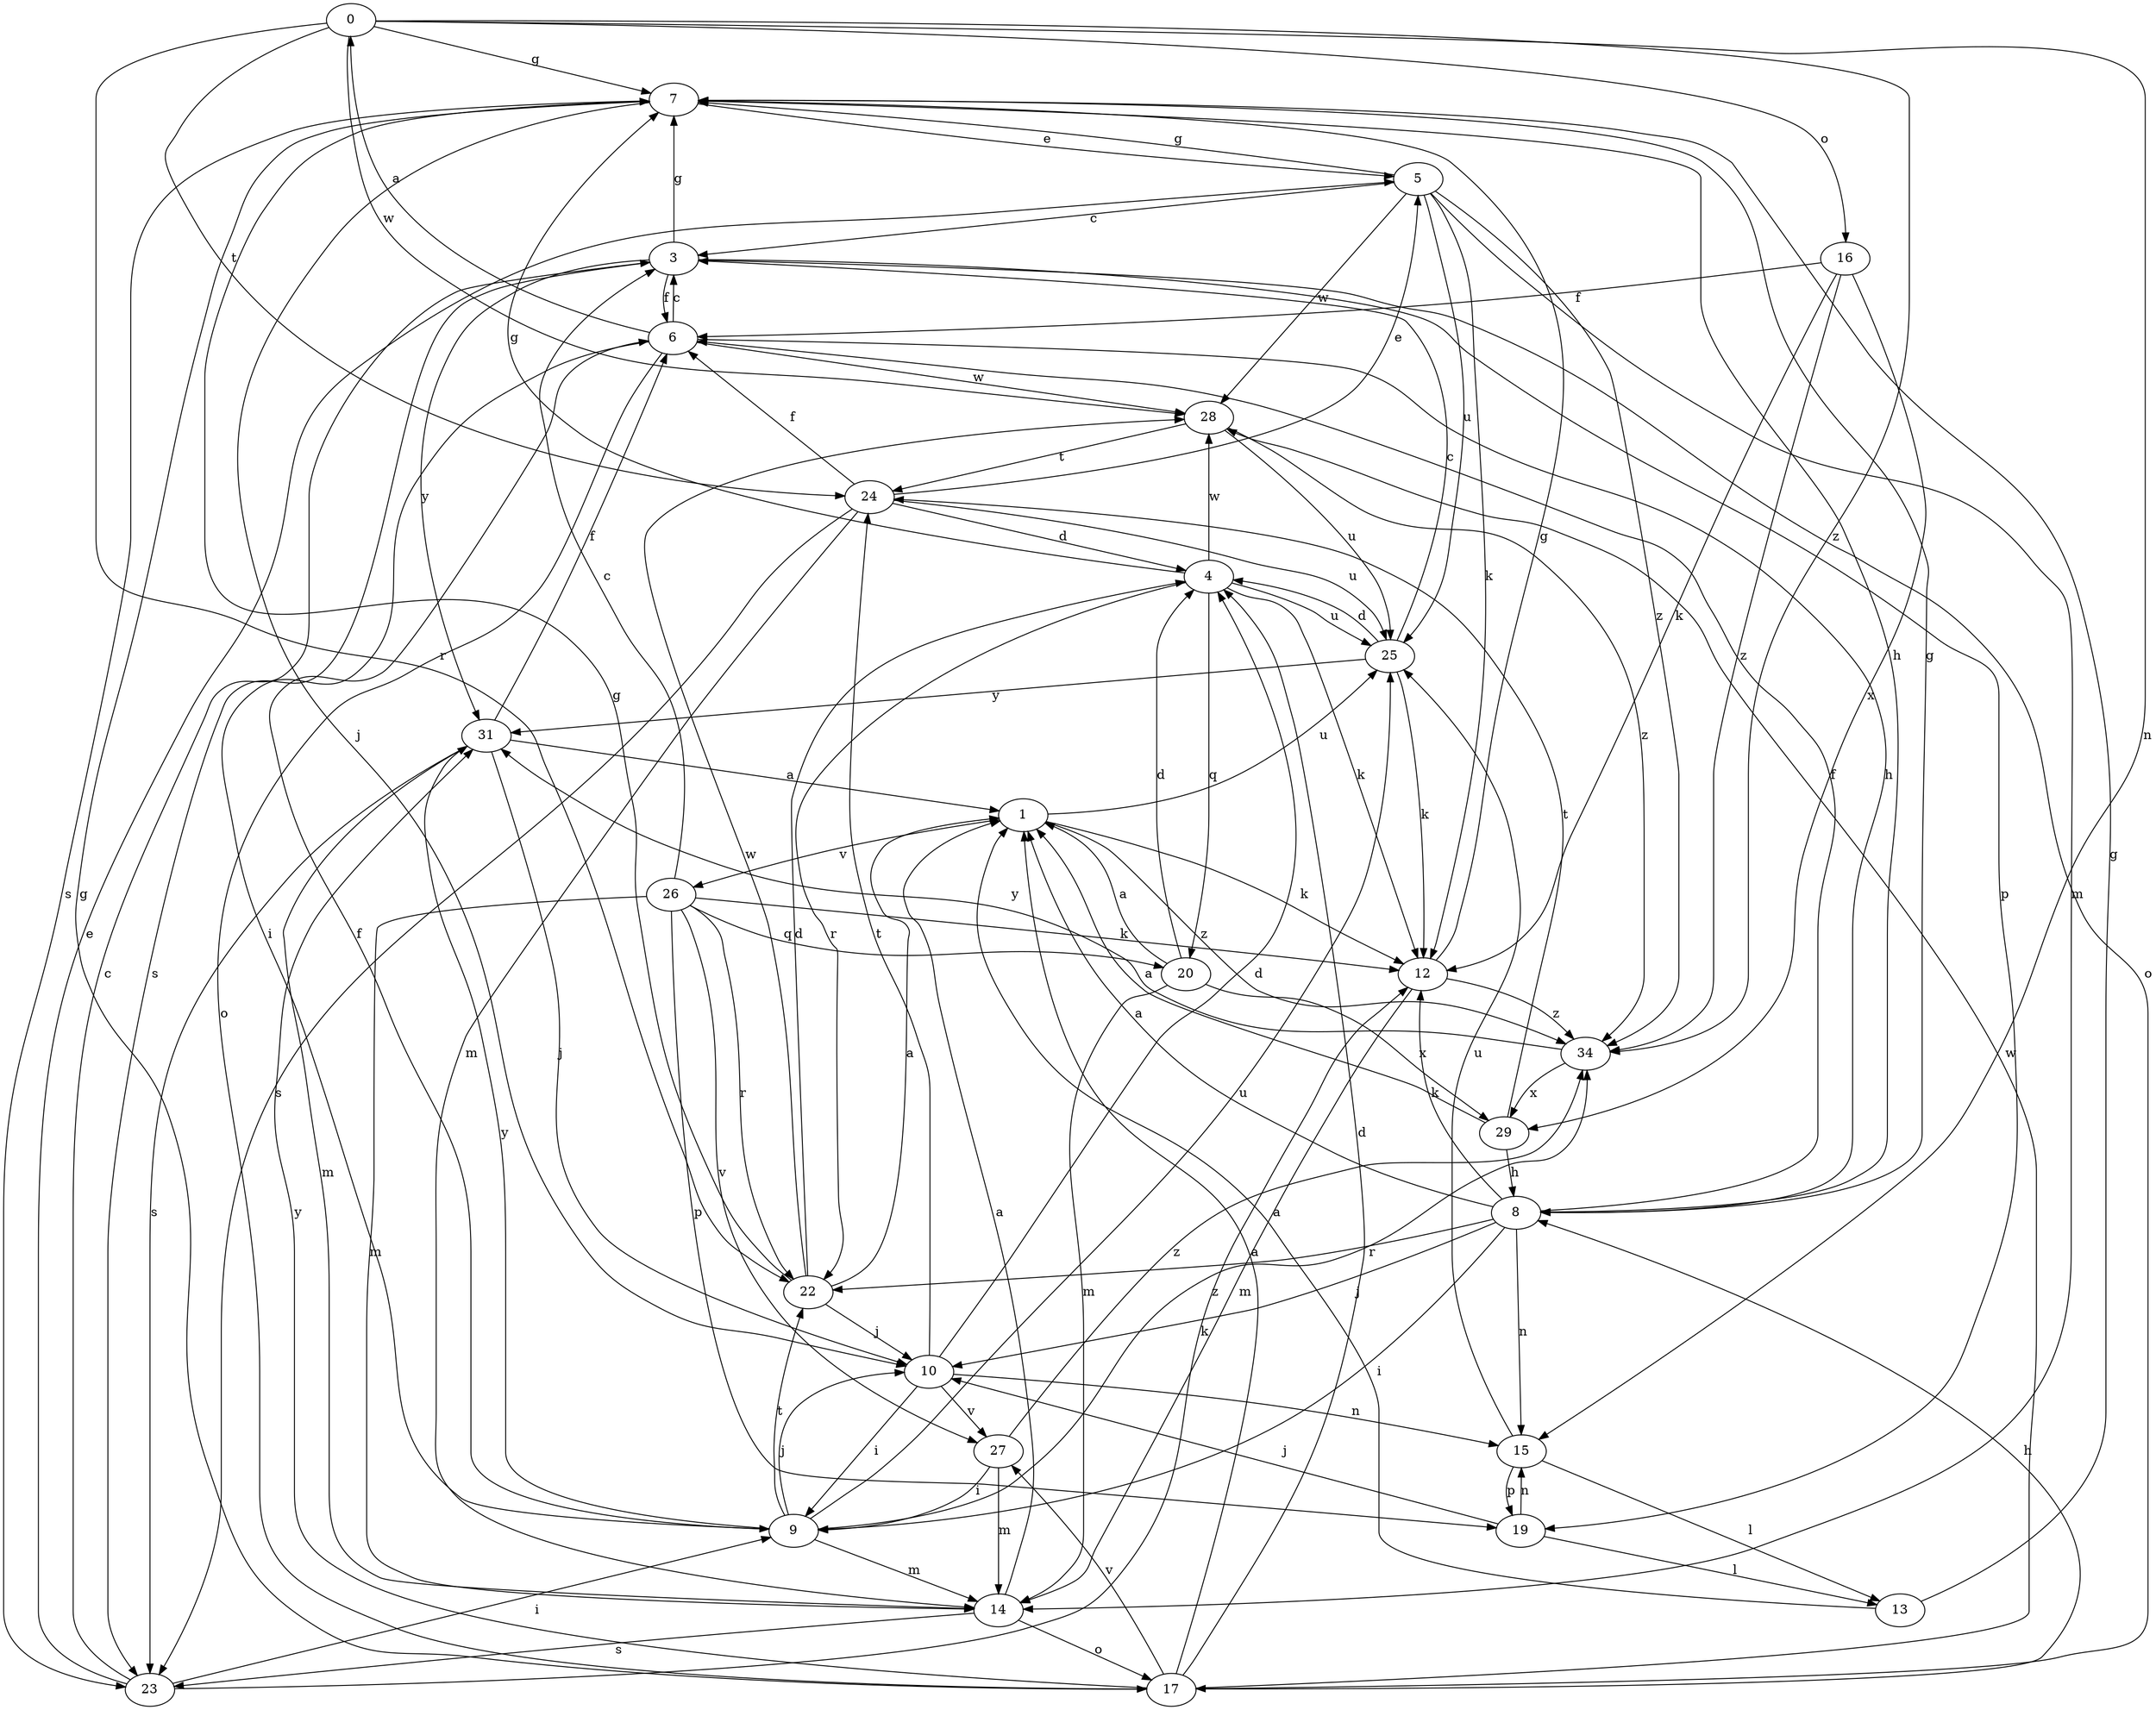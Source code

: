 strict digraph  {
0;
1;
3;
4;
5;
6;
7;
8;
9;
10;
12;
13;
14;
15;
16;
17;
19;
20;
22;
23;
24;
25;
26;
27;
28;
29;
31;
34;
0 -> 7  [label=g];
0 -> 15  [label=n];
0 -> 16  [label=o];
0 -> 22  [label=r];
0 -> 24  [label=t];
0 -> 28  [label=w];
0 -> 34  [label=z];
1 -> 12  [label=k];
1 -> 25  [label=u];
1 -> 26  [label=v];
1 -> 34  [label=z];
3 -> 6  [label=f];
3 -> 7  [label=g];
3 -> 17  [label=o];
3 -> 19  [label=p];
3 -> 23  [label=s];
3 -> 31  [label=y];
4 -> 7  [label=g];
4 -> 12  [label=k];
4 -> 20  [label=q];
4 -> 22  [label=r];
4 -> 25  [label=u];
4 -> 28  [label=w];
5 -> 3  [label=c];
5 -> 7  [label=g];
5 -> 12  [label=k];
5 -> 14  [label=m];
5 -> 25  [label=u];
5 -> 28  [label=w];
5 -> 34  [label=z];
6 -> 0  [label=a];
6 -> 3  [label=c];
6 -> 8  [label=h];
6 -> 9  [label=i];
6 -> 17  [label=o];
6 -> 28  [label=w];
7 -> 5  [label=e];
7 -> 8  [label=h];
7 -> 10  [label=j];
7 -> 23  [label=s];
8 -> 1  [label=a];
8 -> 6  [label=f];
8 -> 7  [label=g];
8 -> 9  [label=i];
8 -> 10  [label=j];
8 -> 12  [label=k];
8 -> 15  [label=n];
8 -> 22  [label=r];
9 -> 6  [label=f];
9 -> 10  [label=j];
9 -> 14  [label=m];
9 -> 25  [label=u];
9 -> 31  [label=y];
9 -> 34  [label=z];
9 -> 22  [label=t];
10 -> 4  [label=d];
10 -> 9  [label=i];
10 -> 15  [label=n];
10 -> 24  [label=t];
10 -> 27  [label=v];
12 -> 7  [label=g];
12 -> 14  [label=m];
12 -> 34  [label=z];
13 -> 1  [label=a];
13 -> 7  [label=g];
14 -> 1  [label=a];
14 -> 17  [label=o];
14 -> 23  [label=s];
15 -> 13  [label=l];
15 -> 19  [label=p];
15 -> 25  [label=u];
16 -> 6  [label=f];
16 -> 12  [label=k];
16 -> 29  [label=x];
16 -> 34  [label=z];
17 -> 1  [label=a];
17 -> 4  [label=d];
17 -> 7  [label=g];
17 -> 8  [label=h];
17 -> 27  [label=v];
17 -> 28  [label=w];
17 -> 31  [label=y];
19 -> 10  [label=j];
19 -> 13  [label=l];
19 -> 15  [label=n];
20 -> 1  [label=a];
20 -> 4  [label=d];
20 -> 14  [label=m];
20 -> 29  [label=x];
22 -> 1  [label=a];
22 -> 4  [label=d];
22 -> 7  [label=g];
22 -> 10  [label=j];
22 -> 28  [label=w];
23 -> 3  [label=c];
23 -> 5  [label=e];
23 -> 9  [label=i];
23 -> 12  [label=k];
24 -> 4  [label=d];
24 -> 5  [label=e];
24 -> 6  [label=f];
24 -> 14  [label=m];
24 -> 23  [label=s];
24 -> 25  [label=u];
25 -> 3  [label=c];
25 -> 4  [label=d];
25 -> 12  [label=k];
25 -> 31  [label=y];
26 -> 3  [label=c];
26 -> 12  [label=k];
26 -> 14  [label=m];
26 -> 19  [label=p];
26 -> 20  [label=q];
26 -> 22  [label=r];
26 -> 27  [label=v];
27 -> 9  [label=i];
27 -> 14  [label=m];
27 -> 34  [label=z];
28 -> 24  [label=t];
28 -> 25  [label=u];
28 -> 34  [label=z];
29 -> 1  [label=a];
29 -> 8  [label=h];
29 -> 24  [label=t];
31 -> 1  [label=a];
31 -> 6  [label=f];
31 -> 10  [label=j];
31 -> 14  [label=m];
31 -> 23  [label=s];
34 -> 29  [label=x];
34 -> 31  [label=y];
}
